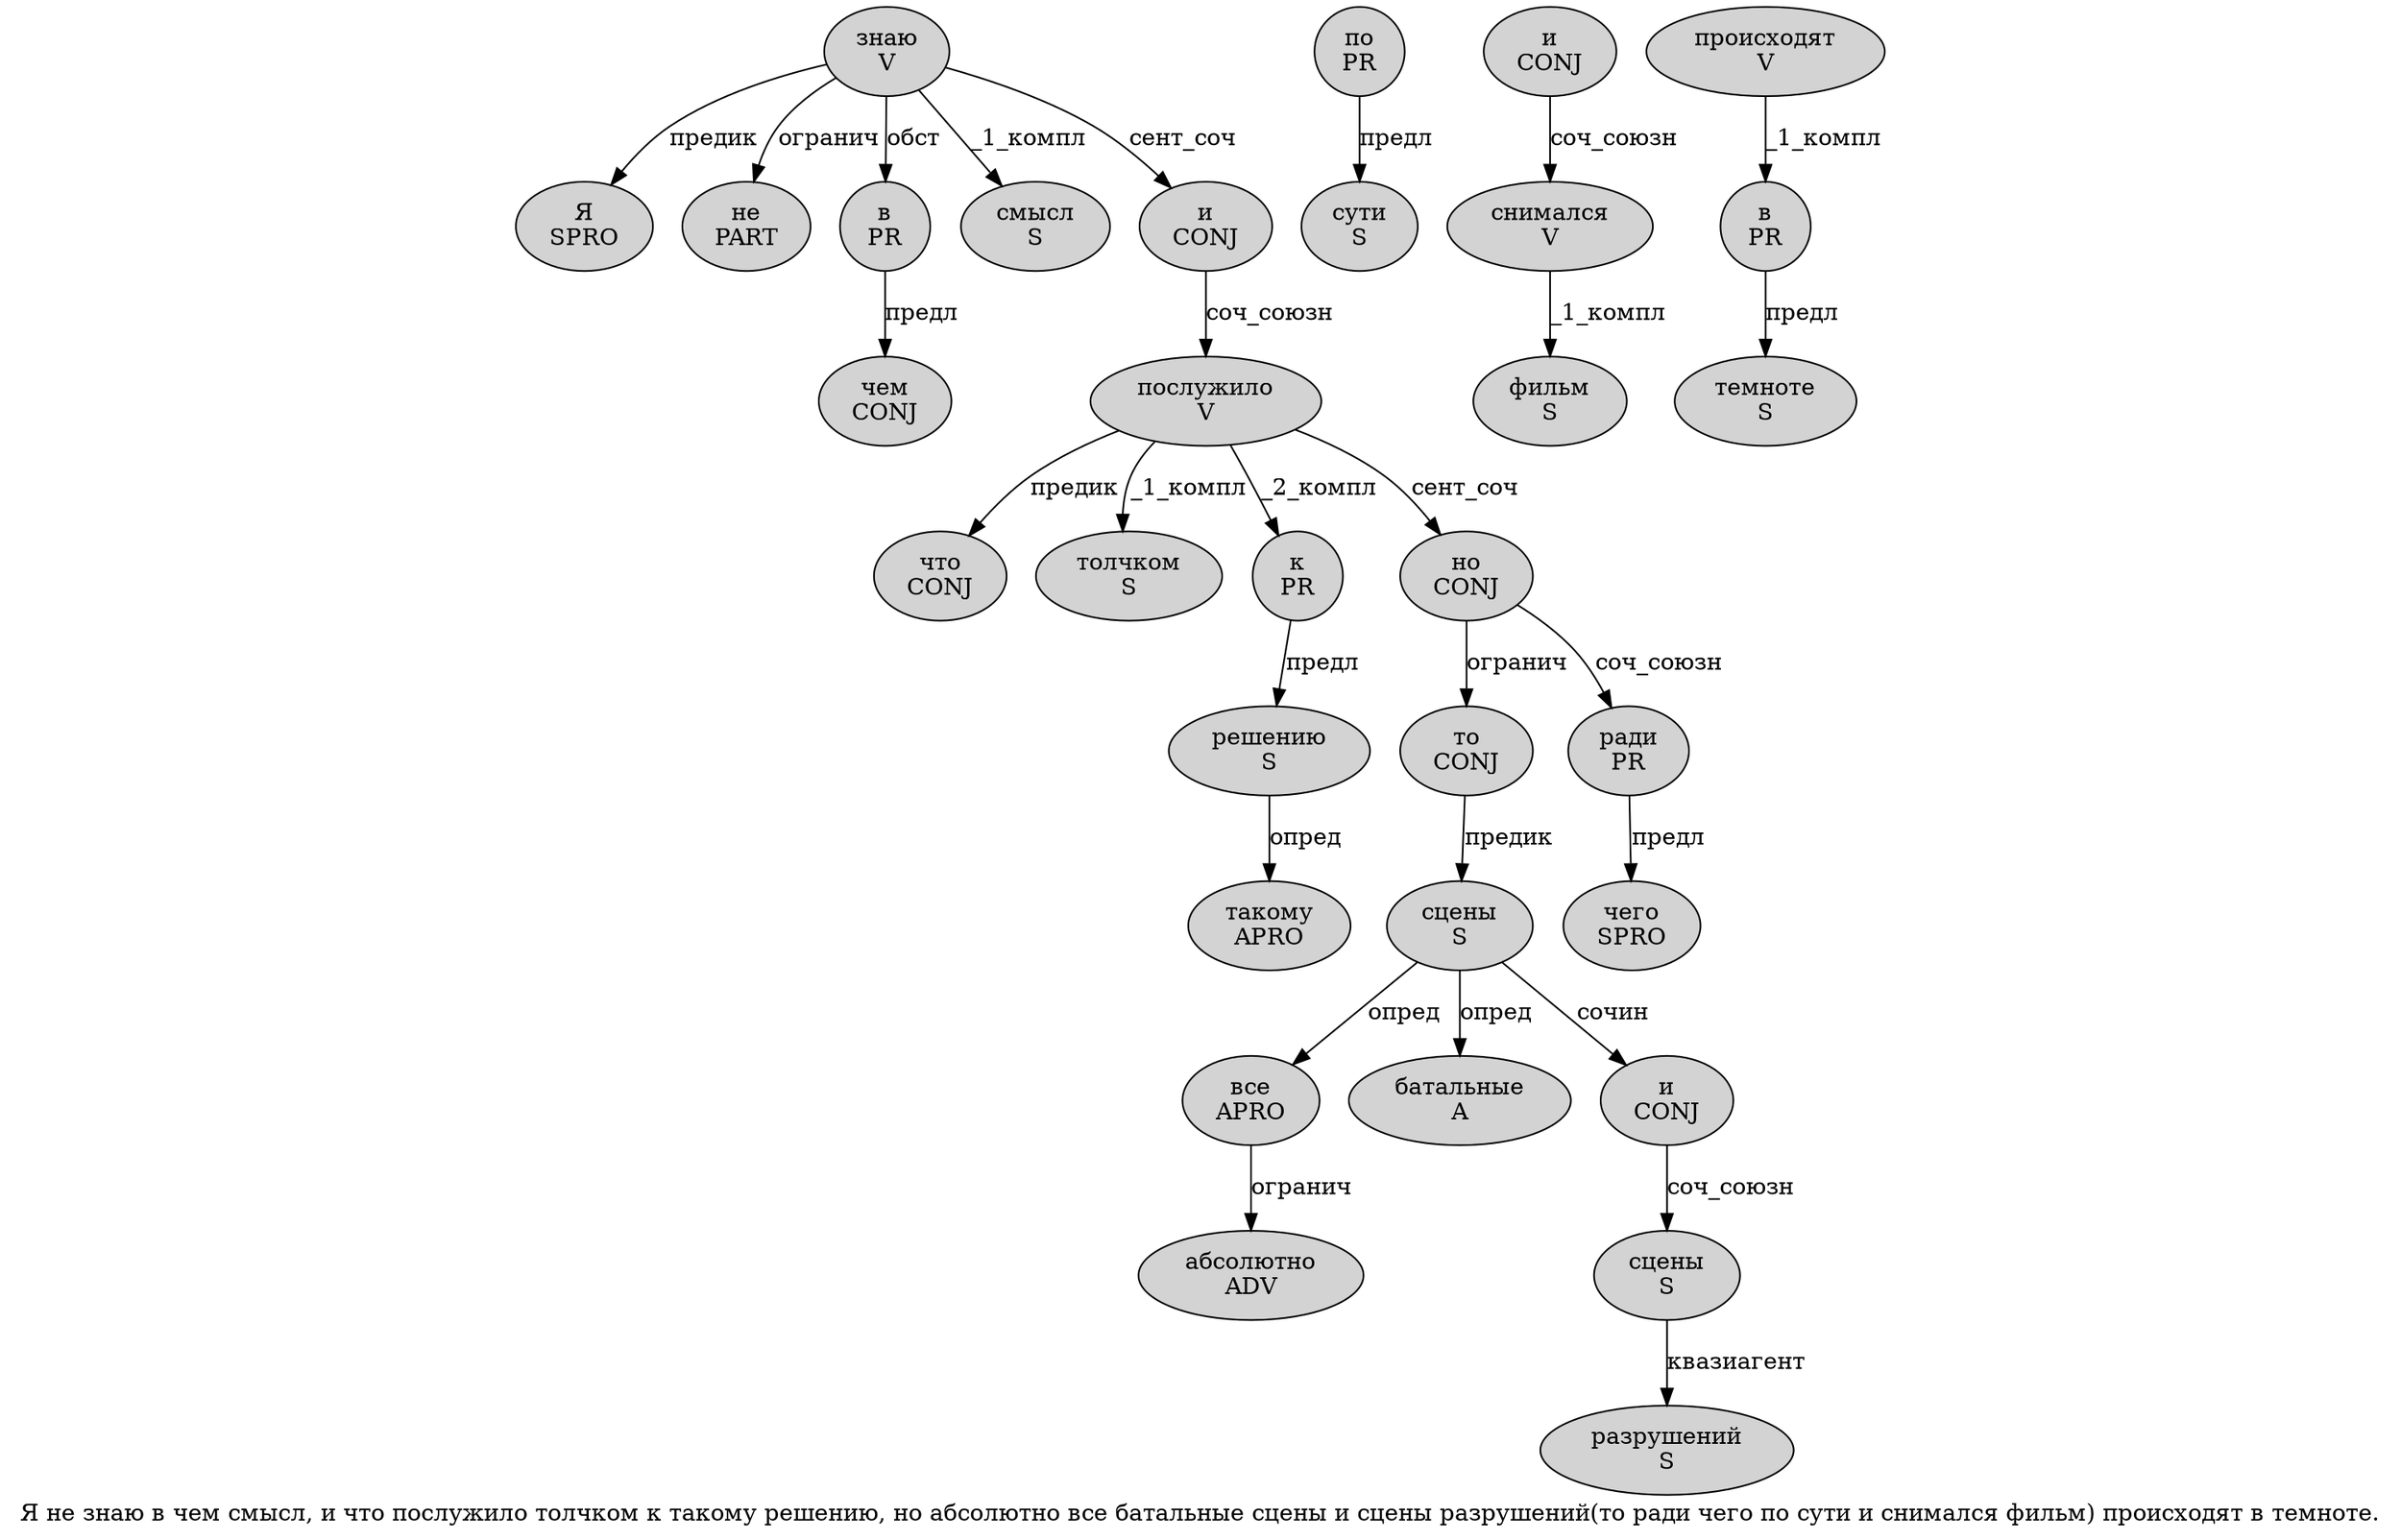 digraph SENTENCE_4859 {
	graph [label="Я не знаю в чем смысл, и что послужило толчком к такому решению, но абсолютно все батальные сцены и сцены разрушений(то ради чего по сути и снимался фильм) происходят в темноте."]
	node [style=filled]
		0 [label="Я
SPRO" color="" fillcolor=lightgray penwidth=1 shape=ellipse]
		1 [label="не
PART" color="" fillcolor=lightgray penwidth=1 shape=ellipse]
		2 [label="знаю
V" color="" fillcolor=lightgray penwidth=1 shape=ellipse]
		3 [label="в
PR" color="" fillcolor=lightgray penwidth=1 shape=ellipse]
		4 [label="чем
CONJ" color="" fillcolor=lightgray penwidth=1 shape=ellipse]
		5 [label="смысл
S" color="" fillcolor=lightgray penwidth=1 shape=ellipse]
		7 [label="и
CONJ" color="" fillcolor=lightgray penwidth=1 shape=ellipse]
		8 [label="что
CONJ" color="" fillcolor=lightgray penwidth=1 shape=ellipse]
		9 [label="послужило
V" color="" fillcolor=lightgray penwidth=1 shape=ellipse]
		10 [label="толчком
S" color="" fillcolor=lightgray penwidth=1 shape=ellipse]
		11 [label="к
PR" color="" fillcolor=lightgray penwidth=1 shape=ellipse]
		12 [label="такому
APRO" color="" fillcolor=lightgray penwidth=1 shape=ellipse]
		13 [label="решению
S" color="" fillcolor=lightgray penwidth=1 shape=ellipse]
		15 [label="но
CONJ" color="" fillcolor=lightgray penwidth=1 shape=ellipse]
		16 [label="абсолютно
ADV" color="" fillcolor=lightgray penwidth=1 shape=ellipse]
		17 [label="все
APRO" color="" fillcolor=lightgray penwidth=1 shape=ellipse]
		18 [label="батальные
A" color="" fillcolor=lightgray penwidth=1 shape=ellipse]
		19 [label="сцены
S" color="" fillcolor=lightgray penwidth=1 shape=ellipse]
		20 [label="и
CONJ" color="" fillcolor=lightgray penwidth=1 shape=ellipse]
		21 [label="сцены
S" color="" fillcolor=lightgray penwidth=1 shape=ellipse]
		22 [label="разрушений
S" color="" fillcolor=lightgray penwidth=1 shape=ellipse]
		24 [label="то
CONJ" color="" fillcolor=lightgray penwidth=1 shape=ellipse]
		25 [label="ради
PR" color="" fillcolor=lightgray penwidth=1 shape=ellipse]
		26 [label="чего
SPRO" color="" fillcolor=lightgray penwidth=1 shape=ellipse]
		27 [label="по
PR" color="" fillcolor=lightgray penwidth=1 shape=ellipse]
		28 [label="сути
S" color="" fillcolor=lightgray penwidth=1 shape=ellipse]
		29 [label="и
CONJ" color="" fillcolor=lightgray penwidth=1 shape=ellipse]
		30 [label="снимался
V" color="" fillcolor=lightgray penwidth=1 shape=ellipse]
		31 [label="фильм
S" color="" fillcolor=lightgray penwidth=1 shape=ellipse]
		33 [label="происходят
V" color="" fillcolor=lightgray penwidth=1 shape=ellipse]
		34 [label="в
PR" color="" fillcolor=lightgray penwidth=1 shape=ellipse]
		35 [label="темноте
S" color="" fillcolor=lightgray penwidth=1 shape=ellipse]
			2 -> 0 [label="предик"]
			2 -> 1 [label="огранич"]
			2 -> 3 [label="обст"]
			2 -> 5 [label="_1_компл"]
			2 -> 7 [label="сент_соч"]
			7 -> 9 [label="соч_союзн"]
			33 -> 34 [label="_1_компл"]
			3 -> 4 [label="предл"]
			13 -> 12 [label="опред"]
			20 -> 21 [label="соч_союзн"]
			19 -> 17 [label="опред"]
			19 -> 18 [label="опред"]
			19 -> 20 [label="сочин"]
			17 -> 16 [label="огранич"]
			27 -> 28 [label="предл"]
			25 -> 26 [label="предл"]
			11 -> 13 [label="предл"]
			34 -> 35 [label="предл"]
			24 -> 19 [label="предик"]
			21 -> 22 [label="квазиагент"]
			30 -> 31 [label="_1_компл"]
			9 -> 8 [label="предик"]
			9 -> 10 [label="_1_компл"]
			9 -> 11 [label="_2_компл"]
			9 -> 15 [label="сент_соч"]
			29 -> 30 [label="соч_союзн"]
			15 -> 24 [label="огранич"]
			15 -> 25 [label="соч_союзн"]
}